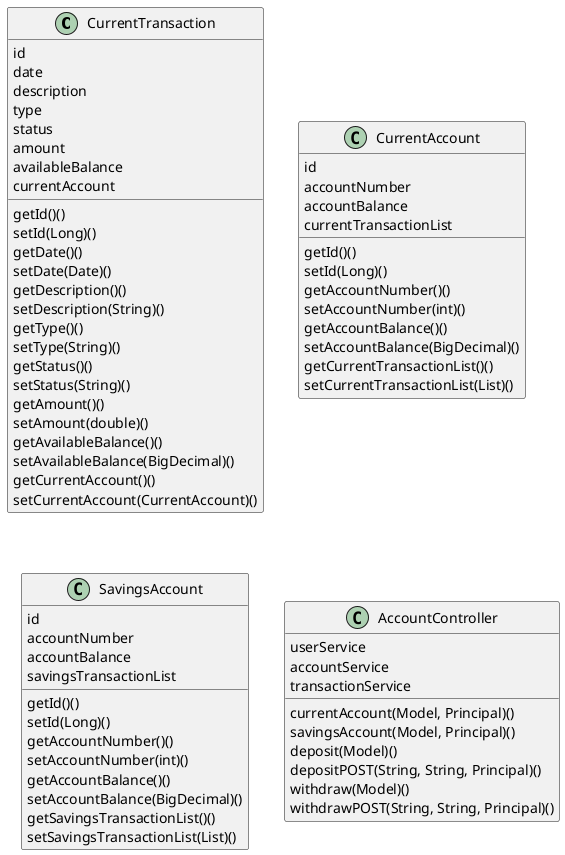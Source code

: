 @startuml
class CurrentTransaction {
  id
  date
  description
  type
  status
  amount
  availableBalance
  currentAccount
  getId()()
  setId(Long)()
  getDate()()
  setDate(Date)()
  getDescription()()
  setDescription(String)()
  getType()()
  setType(String)()
  getStatus()()
  setStatus(String)()
  getAmount()()
  setAmount(double)()
  getAvailableBalance()()
  setAvailableBalance(BigDecimal)()
  getCurrentAccount()()
  setCurrentAccount(CurrentAccount)()
}
class CurrentAccount {
  id
  accountNumber
  accountBalance
  currentTransactionList
  getId()()
  setId(Long)()
  getAccountNumber()()
  setAccountNumber(int)()
  getAccountBalance()()
  setAccountBalance(BigDecimal)()
  getCurrentTransactionList()()
  setCurrentTransactionList(List)()
}
class SavingsAccount {
  id
  accountNumber
  accountBalance
  savingsTransactionList
  getId()()
  setId(Long)()
  getAccountNumber()()
  setAccountNumber(int)()
  getAccountBalance()()
  setAccountBalance(BigDecimal)()
  getSavingsTransactionList()()
  setSavingsTransactionList(List)()
}
class AccountController {
  userService
  accountService
  transactionService
  currentAccount(Model, Principal)()
  savingsAccount(Model, Principal)()
  deposit(Model)()
  depositPOST(String, String, Principal)()
  withdraw(Model)()
  withdrawPOST(String, String, Principal)()
}
@enduml
